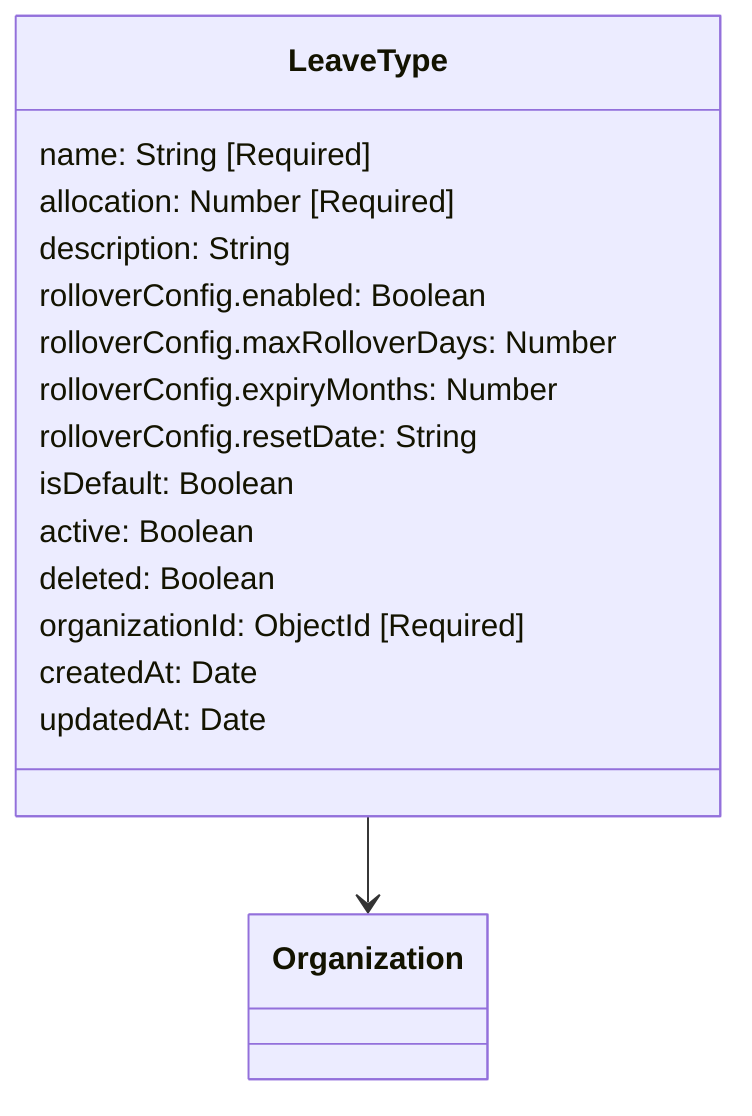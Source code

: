 classDiagram
  class LeaveType {
    name: String [Required]
    allocation: Number [Required]
    description: String
    rolloverConfig.enabled: Boolean
    rolloverConfig.maxRolloverDays: Number
    rolloverConfig.expiryMonths: Number
    rolloverConfig.resetDate: String
    isDefault: Boolean
    active: Boolean
    deleted: Boolean
    organizationId: ObjectId [Required]
    createdAt: Date
    updatedAt: Date
  }

  LeaveType --> Organization